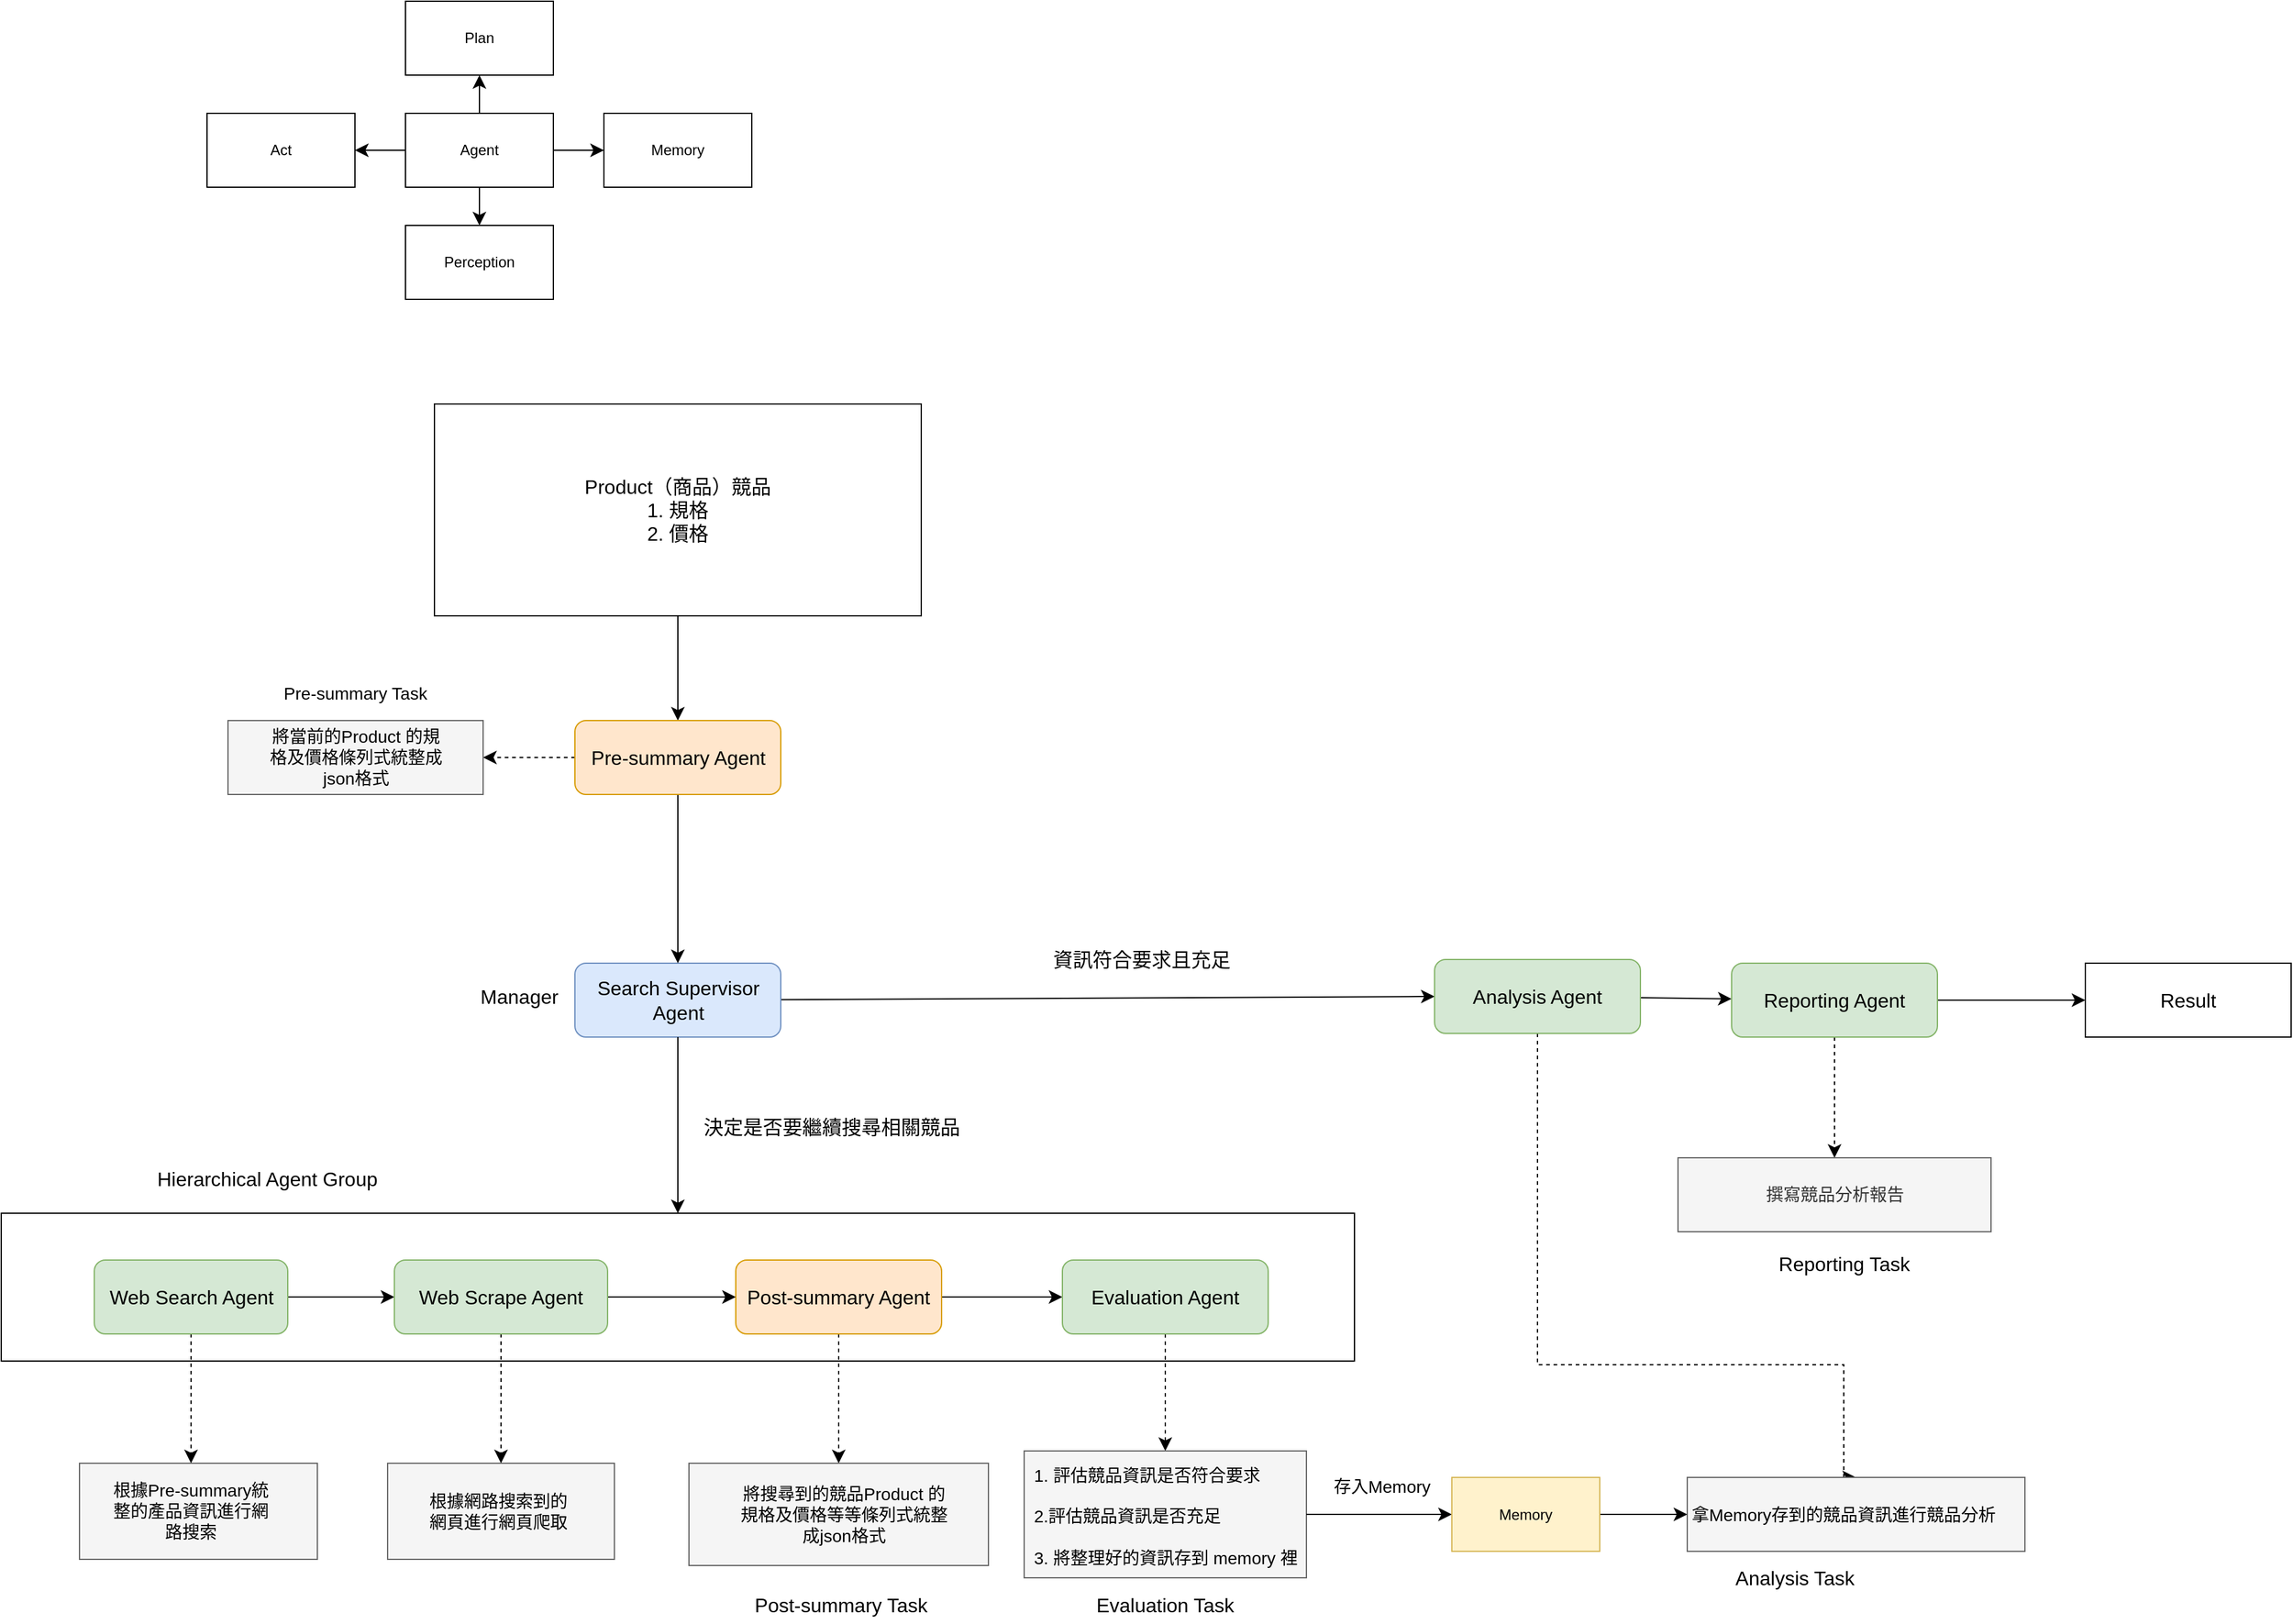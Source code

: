 <mxfile version="26.2.13">
  <diagram name="第 1 页" id="wdlJEJVCv6MkUgaYpFra">
    <mxGraphModel dx="2622" dy="2071" grid="0" gridSize="10" guides="1" tooltips="1" connect="1" arrows="1" fold="1" page="0" pageScale="1" pageWidth="827" pageHeight="1169" math="0" shadow="0">
      <root>
        <mxCell id="0" />
        <mxCell id="1" parent="0" />
        <mxCell id="oqBidD13vxVgjalaLg6l-59" value="" style="edgeStyle=none;curved=1;rounded=0;orthogonalLoop=1;jettySize=auto;html=1;fontSize=12;startSize=8;endSize=8;" parent="1" source="oqBidD13vxVgjalaLg6l-1" target="oqBidD13vxVgjalaLg6l-2" edge="1">
          <mxGeometry relative="1" as="geometry" />
        </mxCell>
        <mxCell id="oqBidD13vxVgjalaLg6l-60" value="" style="edgeStyle=none;curved=1;rounded=0;orthogonalLoop=1;jettySize=auto;html=1;fontSize=12;startSize=8;endSize=8;" parent="1" source="oqBidD13vxVgjalaLg6l-1" target="oqBidD13vxVgjalaLg6l-5" edge="1">
          <mxGeometry relative="1" as="geometry" />
        </mxCell>
        <mxCell id="oqBidD13vxVgjalaLg6l-61" value="" style="edgeStyle=none;curved=1;rounded=0;orthogonalLoop=1;jettySize=auto;html=1;fontSize=12;startSize=8;endSize=8;" parent="1" source="oqBidD13vxVgjalaLg6l-1" target="oqBidD13vxVgjalaLg6l-3" edge="1">
          <mxGeometry relative="1" as="geometry" />
        </mxCell>
        <mxCell id="oqBidD13vxVgjalaLg6l-62" value="" style="edgeStyle=none;curved=1;rounded=0;orthogonalLoop=1;jettySize=auto;html=1;fontSize=12;startSize=8;endSize=8;" parent="1" source="oqBidD13vxVgjalaLg6l-1" target="oqBidD13vxVgjalaLg6l-4" edge="1">
          <mxGeometry relative="1" as="geometry" />
        </mxCell>
        <mxCell id="oqBidD13vxVgjalaLg6l-1" value="Agent" style="rounded=0;whiteSpace=wrap;html=1;" parent="1" vertex="1">
          <mxGeometry x="144" y="-151" width="120" height="60" as="geometry" />
        </mxCell>
        <mxCell id="oqBidD13vxVgjalaLg6l-2" value="Act" style="rounded=0;whiteSpace=wrap;html=1;" parent="1" vertex="1">
          <mxGeometry x="-17" y="-151" width="120" height="60" as="geometry" />
        </mxCell>
        <mxCell id="oqBidD13vxVgjalaLg6l-3" value="Plan" style="rounded=0;whiteSpace=wrap;html=1;" parent="1" vertex="1">
          <mxGeometry x="144" y="-242" width="120" height="60" as="geometry" />
        </mxCell>
        <mxCell id="oqBidD13vxVgjalaLg6l-4" value="Perception" style="rounded=0;whiteSpace=wrap;html=1;" parent="1" vertex="1">
          <mxGeometry x="144" y="-60" width="120" height="60" as="geometry" />
        </mxCell>
        <mxCell id="oqBidD13vxVgjalaLg6l-5" value="Memory" style="rounded=0;whiteSpace=wrap;html=1;" parent="1" vertex="1">
          <mxGeometry x="305" y="-151" width="120" height="60" as="geometry" />
        </mxCell>
        <mxCell id="oqBidD13vxVgjalaLg6l-22" style="edgeStyle=none;curved=1;rounded=0;orthogonalLoop=1;jettySize=auto;html=1;entryX=0.5;entryY=0;entryDx=0;entryDy=0;fontSize=12;startSize=8;endSize=8;" parent="1" source="oqBidD13vxVgjalaLg6l-6" target="oqBidD13vxVgjalaLg6l-11" edge="1">
          <mxGeometry relative="1" as="geometry" />
        </mxCell>
        <mxCell id="oqBidD13vxVgjalaLg6l-6" value="" style="rounded=0;whiteSpace=wrap;html=1;" parent="1" vertex="1">
          <mxGeometry x="167.5" y="85" width="395" height="172" as="geometry" />
        </mxCell>
        <mxCell id="oqBidD13vxVgjalaLg6l-7" value="Product（商品）競品&lt;br&gt;1. 規格&lt;br&gt;2. 價格" style="text;html=1;align=center;verticalAlign=middle;whiteSpace=wrap;rounded=0;fontSize=16;" parent="1" vertex="1">
          <mxGeometry x="263" y="147" width="204" height="48" as="geometry" />
        </mxCell>
        <mxCell id="oqBidD13vxVgjalaLg6l-14" value="" style="rounded=0;whiteSpace=wrap;html=1;" parent="1" vertex="1">
          <mxGeometry x="-184" y="742" width="1098" height="120" as="geometry" />
        </mxCell>
        <mxCell id="oqBidD13vxVgjalaLg6l-23" value="" style="edgeStyle=none;curved=1;rounded=0;orthogonalLoop=1;jettySize=auto;html=1;fontSize=12;startSize=8;endSize=8;" parent="1" source="oqBidD13vxVgjalaLg6l-8" target="oqBidD13vxVgjalaLg6l-15" edge="1">
          <mxGeometry relative="1" as="geometry" />
        </mxCell>
        <mxCell id="oqBidD13vxVgjalaLg6l-72" style="edgeStyle=none;curved=1;rounded=0;orthogonalLoop=1;jettySize=auto;html=1;entryX=0.5;entryY=0;entryDx=0;entryDy=0;fontSize=12;startSize=8;endSize=8;dashed=1;" parent="1" source="oqBidD13vxVgjalaLg6l-8" edge="1">
          <mxGeometry relative="1" as="geometry">
            <mxPoint x="-30.0" y="945" as="targetPoint" />
          </mxGeometry>
        </mxCell>
        <mxCell id="oqBidD13vxVgjalaLg6l-8" value="Web Search Agent" style="rounded=1;whiteSpace=wrap;html=1;fontSize=16;fillColor=#d5e8d4;strokeColor=#82b366;" parent="1" vertex="1">
          <mxGeometry x="-108.5" y="780" width="157" height="60" as="geometry" />
        </mxCell>
        <mxCell id="1drkhWCVj0D1EJk38-lU-5" style="edgeStyle=none;curved=1;rounded=0;orthogonalLoop=1;jettySize=auto;html=1;entryX=0;entryY=0.5;entryDx=0;entryDy=0;fontSize=12;startSize=8;endSize=8;" edge="1" parent="1" source="oqBidD13vxVgjalaLg6l-10" target="oqBidD13vxVgjalaLg6l-29">
          <mxGeometry relative="1" as="geometry" />
        </mxCell>
        <mxCell id="oqBidD13vxVgjalaLg6l-10" value="Search Supervisor Agent" style="rounded=1;whiteSpace=wrap;html=1;fillColor=#dae8fc;strokeColor=#6c8ebf;fontSize=16;" parent="1" vertex="1">
          <mxGeometry x="281.5" y="539" width="167" height="60" as="geometry" />
        </mxCell>
        <mxCell id="oqBidD13vxVgjalaLg6l-25" style="edgeStyle=none;curved=1;rounded=0;orthogonalLoop=1;jettySize=auto;html=1;fontSize=12;startSize=8;endSize=8;entryX=0.5;entryY=0;entryDx=0;entryDy=0;" parent="1" source="oqBidD13vxVgjalaLg6l-11" target="oqBidD13vxVgjalaLg6l-10" edge="1">
          <mxGeometry relative="1" as="geometry" />
        </mxCell>
        <mxCell id="oqBidD13vxVgjalaLg6l-49" value="" style="edgeStyle=none;curved=1;rounded=0;orthogonalLoop=1;jettySize=auto;html=1;fontSize=12;startSize=8;endSize=8;entryX=1;entryY=0.5;entryDx=0;entryDy=0;dashed=1;" parent="1" source="oqBidD13vxVgjalaLg6l-11" target="oqBidD13vxVgjalaLg6l-32" edge="1">
          <mxGeometry relative="1" as="geometry" />
        </mxCell>
        <mxCell id="oqBidD13vxVgjalaLg6l-11" value="Pre-summary Agent" style="rounded=1;whiteSpace=wrap;html=1;fillColor=#ffe6cc;strokeColor=#d79b00;fontSize=16;" parent="1" vertex="1">
          <mxGeometry x="281.5" y="342" width="167" height="60" as="geometry" />
        </mxCell>
        <mxCell id="oqBidD13vxVgjalaLg6l-19" value="" style="edgeStyle=none;curved=1;rounded=0;orthogonalLoop=1;jettySize=auto;html=1;fontSize=12;startSize=8;endSize=8;entryX=0;entryY=0.5;entryDx=0;entryDy=0;" parent="1" source="oqBidD13vxVgjalaLg6l-12" target="oqBidD13vxVgjalaLg6l-13" edge="1">
          <mxGeometry relative="1" as="geometry">
            <mxPoint x="405" y="658" as="targetPoint" />
          </mxGeometry>
        </mxCell>
        <mxCell id="1drkhWCVj0D1EJk38-lU-1" style="edgeStyle=none;curved=1;rounded=0;orthogonalLoop=1;jettySize=auto;html=1;entryX=0.5;entryY=0;entryDx=0;entryDy=0;fontSize=12;startSize=8;endSize=8;dashed=1;" edge="1" parent="1" source="oqBidD13vxVgjalaLg6l-12" target="oqBidD13vxVgjalaLg6l-40">
          <mxGeometry relative="1" as="geometry" />
        </mxCell>
        <mxCell id="oqBidD13vxVgjalaLg6l-12" value="Post-summary Agent" style="rounded=1;whiteSpace=wrap;html=1;fillColor=#ffe6cc;strokeColor=#d79b00;fontSize=16;" parent="1" vertex="1">
          <mxGeometry x="412" y="780" width="167" height="60" as="geometry" />
        </mxCell>
        <mxCell id="oqBidD13vxVgjalaLg6l-50" value="" style="edgeStyle=none;curved=1;rounded=0;orthogonalLoop=1;jettySize=auto;html=1;fontSize=12;startSize=8;endSize=8;entryX=0.5;entryY=0;entryDx=0;entryDy=0;dashed=1;" parent="1" source="oqBidD13vxVgjalaLg6l-13" target="oqBidD13vxVgjalaLg6l-46" edge="1">
          <mxGeometry relative="1" as="geometry" />
        </mxCell>
        <mxCell id="oqBidD13vxVgjalaLg6l-13" value="Evaluation Agent" style="rounded=1;whiteSpace=wrap;html=1;fontSize=16;fillColor=#d5e8d4;strokeColor=#82b366;" parent="1" vertex="1">
          <mxGeometry x="677" y="780" width="167" height="60" as="geometry" />
        </mxCell>
        <mxCell id="oqBidD13vxVgjalaLg6l-32" value="" style="rounded=0;whiteSpace=wrap;html=1;fillColor=#f5f5f5;fontColor=#333333;strokeColor=#666666;" parent="1" vertex="1">
          <mxGeometry y="342" width="207" height="60" as="geometry" />
        </mxCell>
        <mxCell id="oqBidD13vxVgjalaLg6l-18" style="edgeStyle=orthogonalEdgeStyle;rounded=0;orthogonalLoop=1;jettySize=auto;html=1;entryX=0;entryY=0.5;entryDx=0;entryDy=0;fontSize=12;startSize=8;endSize=8;exitX=1;exitY=0.5;exitDx=0;exitDy=0;" parent="1" source="oqBidD13vxVgjalaLg6l-15" target="oqBidD13vxVgjalaLg6l-12" edge="1">
          <mxGeometry relative="1" as="geometry" />
        </mxCell>
        <mxCell id="oqBidD13vxVgjalaLg6l-75" style="edgeStyle=none;curved=1;rounded=0;orthogonalLoop=1;jettySize=auto;html=1;entryX=0.5;entryY=0;entryDx=0;entryDy=0;fontSize=12;startSize=8;endSize=8;dashed=1;" parent="1" source="oqBidD13vxVgjalaLg6l-15" target="oqBidD13vxVgjalaLg6l-73" edge="1">
          <mxGeometry relative="1" as="geometry" />
        </mxCell>
        <mxCell id="oqBidD13vxVgjalaLg6l-15" value="Web Scrape Agent" style="rounded=1;whiteSpace=wrap;html=1;fontSize=16;fillColor=#d5e8d4;strokeColor=#82b366;" parent="1" vertex="1">
          <mxGeometry x="135" y="780" width="173" height="60" as="geometry" />
        </mxCell>
        <mxCell id="1drkhWCVj0D1EJk38-lU-6" value="" style="edgeStyle=none;curved=1;rounded=0;orthogonalLoop=1;jettySize=auto;html=1;fontSize=12;startSize=8;endSize=8;" edge="1" parent="1" source="oqBidD13vxVgjalaLg6l-29" target="1drkhWCVj0D1EJk38-lU-2">
          <mxGeometry relative="1" as="geometry" />
        </mxCell>
        <mxCell id="1drkhWCVj0D1EJk38-lU-7" style="edgeStyle=orthogonalEdgeStyle;rounded=0;orthogonalLoop=1;jettySize=auto;html=1;entryX=0.5;entryY=0;entryDx=0;entryDy=0;fontSize=12;startSize=8;endSize=8;exitX=0.5;exitY=1;exitDx=0;exitDy=0;dashed=1;" edge="1" parent="1" source="oqBidD13vxVgjalaLg6l-29" target="oqBidD13vxVgjalaLg6l-54">
          <mxGeometry relative="1" as="geometry">
            <Array as="points">
              <mxPoint x="1062" y="865" />
              <mxPoint x="1311" y="865" />
            </Array>
          </mxGeometry>
        </mxCell>
        <mxCell id="oqBidD13vxVgjalaLg6l-29" value="Analysis Agent" style="rounded=1;whiteSpace=wrap;html=1;fontSize=16;fillColor=#d5e8d4;strokeColor=#82b366;" parent="1" vertex="1">
          <mxGeometry x="979" y="536" width="167" height="60" as="geometry" />
        </mxCell>
        <mxCell id="oqBidD13vxVgjalaLg6l-31" value="將當前的Product 的規格及價格條列式統整成json格式" style="text;html=1;align=center;verticalAlign=middle;whiteSpace=wrap;rounded=0;fontSize=14;" parent="1" vertex="1">
          <mxGeometry x="28.5" y="362.5" width="150" height="19" as="geometry" />
        </mxCell>
        <mxCell id="oqBidD13vxVgjalaLg6l-33" value="Pre-summary Task" style="text;html=1;align=center;verticalAlign=middle;whiteSpace=wrap;rounded=0;fontSize=14;" parent="1" vertex="1">
          <mxGeometry x="28" y="305" width="151" height="30" as="geometry" />
        </mxCell>
        <mxCell id="oqBidD13vxVgjalaLg6l-35" value="決定是否要繼續搜尋相關競品" style="text;html=1;align=center;verticalAlign=middle;whiteSpace=wrap;rounded=0;fontSize=16;" parent="1" vertex="1">
          <mxGeometry x="380" y="657" width="220" height="30" as="geometry" />
        </mxCell>
        <mxCell id="oqBidD13vxVgjalaLg6l-38" value="資訊符合要求且充足" style="text;html=1;align=center;verticalAlign=middle;whiteSpace=wrap;rounded=0;fontSize=16;" parent="1" vertex="1">
          <mxGeometry x="659" y="521" width="165" height="30" as="geometry" />
        </mxCell>
        <mxCell id="oqBidD13vxVgjalaLg6l-40" value="" style="rounded=0;whiteSpace=wrap;html=1;fillColor=#f5f5f5;fontColor=#333333;strokeColor=#666666;" parent="1" vertex="1">
          <mxGeometry x="374" y="945" width="243" height="83" as="geometry" />
        </mxCell>
        <mxCell id="oqBidD13vxVgjalaLg6l-41" value="將搜尋到的競品Product 的規格及價格等等條列式統整成json格式" style="text;html=1;align=center;verticalAlign=middle;whiteSpace=wrap;rounded=0;fontSize=14;" parent="1" vertex="1">
          <mxGeometry x="410" y="965.5" width="180" height="42" as="geometry" />
        </mxCell>
        <mxCell id="oqBidD13vxVgjalaLg6l-42" value="Post-summary Task" style="text;html=1;align=center;verticalAlign=middle;whiteSpace=wrap;rounded=0;fontSize=16;" parent="1" vertex="1">
          <mxGeometry x="422" y="1044.5" width="151" height="30" as="geometry" />
        </mxCell>
        <mxCell id="oqBidD13vxVgjalaLg6l-46" value="" style="rounded=0;whiteSpace=wrap;html=1;fillColor=#f5f5f5;fontColor=#333333;strokeColor=#666666;" parent="1" vertex="1">
          <mxGeometry x="646" y="935" width="229" height="103" as="geometry" />
        </mxCell>
        <mxCell id="oqBidD13vxVgjalaLg6l-65" value="" style="edgeStyle=orthogonalEdgeStyle;rounded=0;orthogonalLoop=1;jettySize=auto;html=1;fontSize=12;startSize=8;endSize=8;exitX=1;exitY=0.5;exitDx=0;exitDy=0;" parent="1" source="oqBidD13vxVgjalaLg6l-46" target="oqBidD13vxVgjalaLg6l-64" edge="1">
          <mxGeometry relative="1" as="geometry">
            <mxPoint x="980.5" y="987" as="sourcePoint" />
            <mxPoint x="1084" y="986.5" as="targetPoint" />
          </mxGeometry>
        </mxCell>
        <mxCell id="oqBidD13vxVgjalaLg6l-47" value="1. 評估競品資訊是否符合要求&lt;div&gt;&lt;br&gt;&lt;div&gt;2.評估競品資訊是否充足&lt;/div&gt;&lt;div&gt;&lt;br&gt;&lt;/div&gt;&lt;div&gt;3. 將整理好的資訊存到 memory 裡&lt;/div&gt;&lt;/div&gt;" style="text;html=1;align=left;verticalAlign=middle;whiteSpace=wrap;rounded=0;fontSize=14;" parent="1" vertex="1">
          <mxGeometry x="652" y="948.5" width="219" height="79.5" as="geometry" />
        </mxCell>
        <mxCell id="oqBidD13vxVgjalaLg6l-48" value="Evaluation Task" style="text;html=1;align=center;verticalAlign=middle;whiteSpace=wrap;rounded=0;fontSize=16;" parent="1" vertex="1">
          <mxGeometry x="685" y="1044.5" width="151" height="30" as="geometry" />
        </mxCell>
        <mxCell id="oqBidD13vxVgjalaLg6l-54" value="" style="rounded=0;whiteSpace=wrap;html=1;fillColor=#f5f5f5;fontColor=#333333;strokeColor=#666666;" parent="1" vertex="1">
          <mxGeometry x="1184" y="956.5" width="274" height="60" as="geometry" />
        </mxCell>
        <mxCell id="oqBidD13vxVgjalaLg6l-55" value="拿Memory存到的競品資訊進行競品分析" style="text;html=1;align=center;verticalAlign=middle;whiteSpace=wrap;rounded=0;fontSize=14;" parent="1" vertex="1">
          <mxGeometry x="1185.25" y="969.5" width="251.5" height="34" as="geometry" />
        </mxCell>
        <mxCell id="oqBidD13vxVgjalaLg6l-56" value="Analysis Task" style="text;html=1;align=center;verticalAlign=middle;whiteSpace=wrap;rounded=0;fontSize=16;" parent="1" vertex="1">
          <mxGeometry x="1196" y="1023" width="151" height="30" as="geometry" />
        </mxCell>
        <mxCell id="oqBidD13vxVgjalaLg6l-69" value="" style="edgeStyle=none;curved=1;rounded=0;orthogonalLoop=1;jettySize=auto;html=1;fontSize=12;startSize=8;endSize=8;entryX=0;entryY=0.5;entryDx=0;entryDy=0;" parent="1" source="oqBidD13vxVgjalaLg6l-64" target="oqBidD13vxVgjalaLg6l-54" edge="1">
          <mxGeometry relative="1" as="geometry">
            <mxPoint x="1183.0" y="984" as="targetPoint" />
          </mxGeometry>
        </mxCell>
        <mxCell id="oqBidD13vxVgjalaLg6l-64" value="Memory" style="whiteSpace=wrap;html=1;fillColor=#fff2cc;strokeColor=#d6b656;" parent="1" vertex="1">
          <mxGeometry x="993" y="956.5" width="120" height="60" as="geometry" />
        </mxCell>
        <mxCell id="oqBidD13vxVgjalaLg6l-67" value="存入Memory" style="text;html=1;align=center;verticalAlign=middle;whiteSpace=wrap;rounded=0;fontSize=14;" parent="1" vertex="1">
          <mxGeometry x="891" y="948.5" width="91" height="30" as="geometry" />
        </mxCell>
        <mxCell id="oqBidD13vxVgjalaLg6l-70" value="" style="rounded=0;whiteSpace=wrap;html=1;fillColor=#f5f5f5;fontColor=#333333;strokeColor=#666666;" parent="1" vertex="1">
          <mxGeometry x="-120.5" y="945" width="193" height="78" as="geometry" />
        </mxCell>
        <mxCell id="oqBidD13vxVgjalaLg6l-71" value="根據Pre-summary統整的產品資訊進行網路搜索" style="text;html=1;align=center;verticalAlign=middle;whiteSpace=wrap;rounded=0;fontSize=14;" parent="1" vertex="1">
          <mxGeometry x="-99" y="967" width="138" height="34" as="geometry" />
        </mxCell>
        <mxCell id="oqBidD13vxVgjalaLg6l-73" value="" style="rounded=0;whiteSpace=wrap;html=1;fillColor=#f5f5f5;fontColor=#333333;strokeColor=#666666;" parent="1" vertex="1">
          <mxGeometry x="129.5" y="945" width="184" height="78" as="geometry" />
        </mxCell>
        <mxCell id="oqBidD13vxVgjalaLg6l-74" value="根據網路搜索到的網頁進行網頁爬取" style="text;html=1;align=center;verticalAlign=middle;whiteSpace=wrap;rounded=0;fontSize=14;" parent="1" vertex="1">
          <mxGeometry x="157" y="967" width="124.5" height="34" as="geometry" />
        </mxCell>
        <mxCell id="1drkhWCVj0D1EJk38-lU-9" value="" style="edgeStyle=none;curved=1;rounded=0;orthogonalLoop=1;jettySize=auto;html=1;fontSize=12;startSize=8;endSize=8;dashed=1;" edge="1" parent="1" source="1drkhWCVj0D1EJk38-lU-2" target="1drkhWCVj0D1EJk38-lU-8">
          <mxGeometry relative="1" as="geometry" />
        </mxCell>
        <mxCell id="1drkhWCVj0D1EJk38-lU-13" value="" style="edgeStyle=none;curved=1;rounded=0;orthogonalLoop=1;jettySize=auto;html=1;fontSize=12;startSize=8;endSize=8;" edge="1" parent="1" source="1drkhWCVj0D1EJk38-lU-2" target="1drkhWCVj0D1EJk38-lU-12">
          <mxGeometry relative="1" as="geometry" />
        </mxCell>
        <mxCell id="1drkhWCVj0D1EJk38-lU-2" value="Reporting Agent" style="rounded=1;whiteSpace=wrap;html=1;fontSize=16;fillColor=#d5e8d4;strokeColor=#82b366;" vertex="1" parent="1">
          <mxGeometry x="1220" y="539" width="167" height="60" as="geometry" />
        </mxCell>
        <mxCell id="1drkhWCVj0D1EJk38-lU-3" style="edgeStyle=none;curved=1;rounded=0;orthogonalLoop=1;jettySize=auto;html=1;fontSize=12;startSize=8;endSize=8;" edge="1" parent="1" source="oqBidD13vxVgjalaLg6l-10" target="oqBidD13vxVgjalaLg6l-14">
          <mxGeometry relative="1" as="geometry" />
        </mxCell>
        <mxCell id="1drkhWCVj0D1EJk38-lU-4" value="Manager" style="text;html=1;align=center;verticalAlign=middle;whiteSpace=wrap;rounded=0;fontSize=16;" vertex="1" parent="1">
          <mxGeometry x="199" y="551" width="75" height="30" as="geometry" />
        </mxCell>
        <mxCell id="1drkhWCVj0D1EJk38-lU-8" value="撰寫競品分析報告" style="rounded=0;whiteSpace=wrap;html=1;fillColor=#f5f5f5;fontColor=#333333;strokeColor=#666666;fontSize=14;" vertex="1" parent="1">
          <mxGeometry x="1176.5" y="697" width="254" height="60" as="geometry" />
        </mxCell>
        <mxCell id="1drkhWCVj0D1EJk38-lU-10" value="Reporting Task" style="text;html=1;align=center;verticalAlign=middle;whiteSpace=wrap;rounded=0;fontSize=16;" vertex="1" parent="1">
          <mxGeometry x="1235.5" y="768" width="151" height="30" as="geometry" />
        </mxCell>
        <mxCell id="1drkhWCVj0D1EJk38-lU-11" value="Hierarchical Agent Group" style="text;html=1;align=center;verticalAlign=middle;whiteSpace=wrap;rounded=0;fontSize=16;" vertex="1" parent="1">
          <mxGeometry x="-71" y="699" width="206" height="30" as="geometry" />
        </mxCell>
        <mxCell id="1drkhWCVj0D1EJk38-lU-12" value="Result" style="rounded=0;whiteSpace=wrap;html=1;fontSize=16;" vertex="1" parent="1">
          <mxGeometry x="1507" y="539" width="167" height="60" as="geometry" />
        </mxCell>
      </root>
    </mxGraphModel>
  </diagram>
</mxfile>
